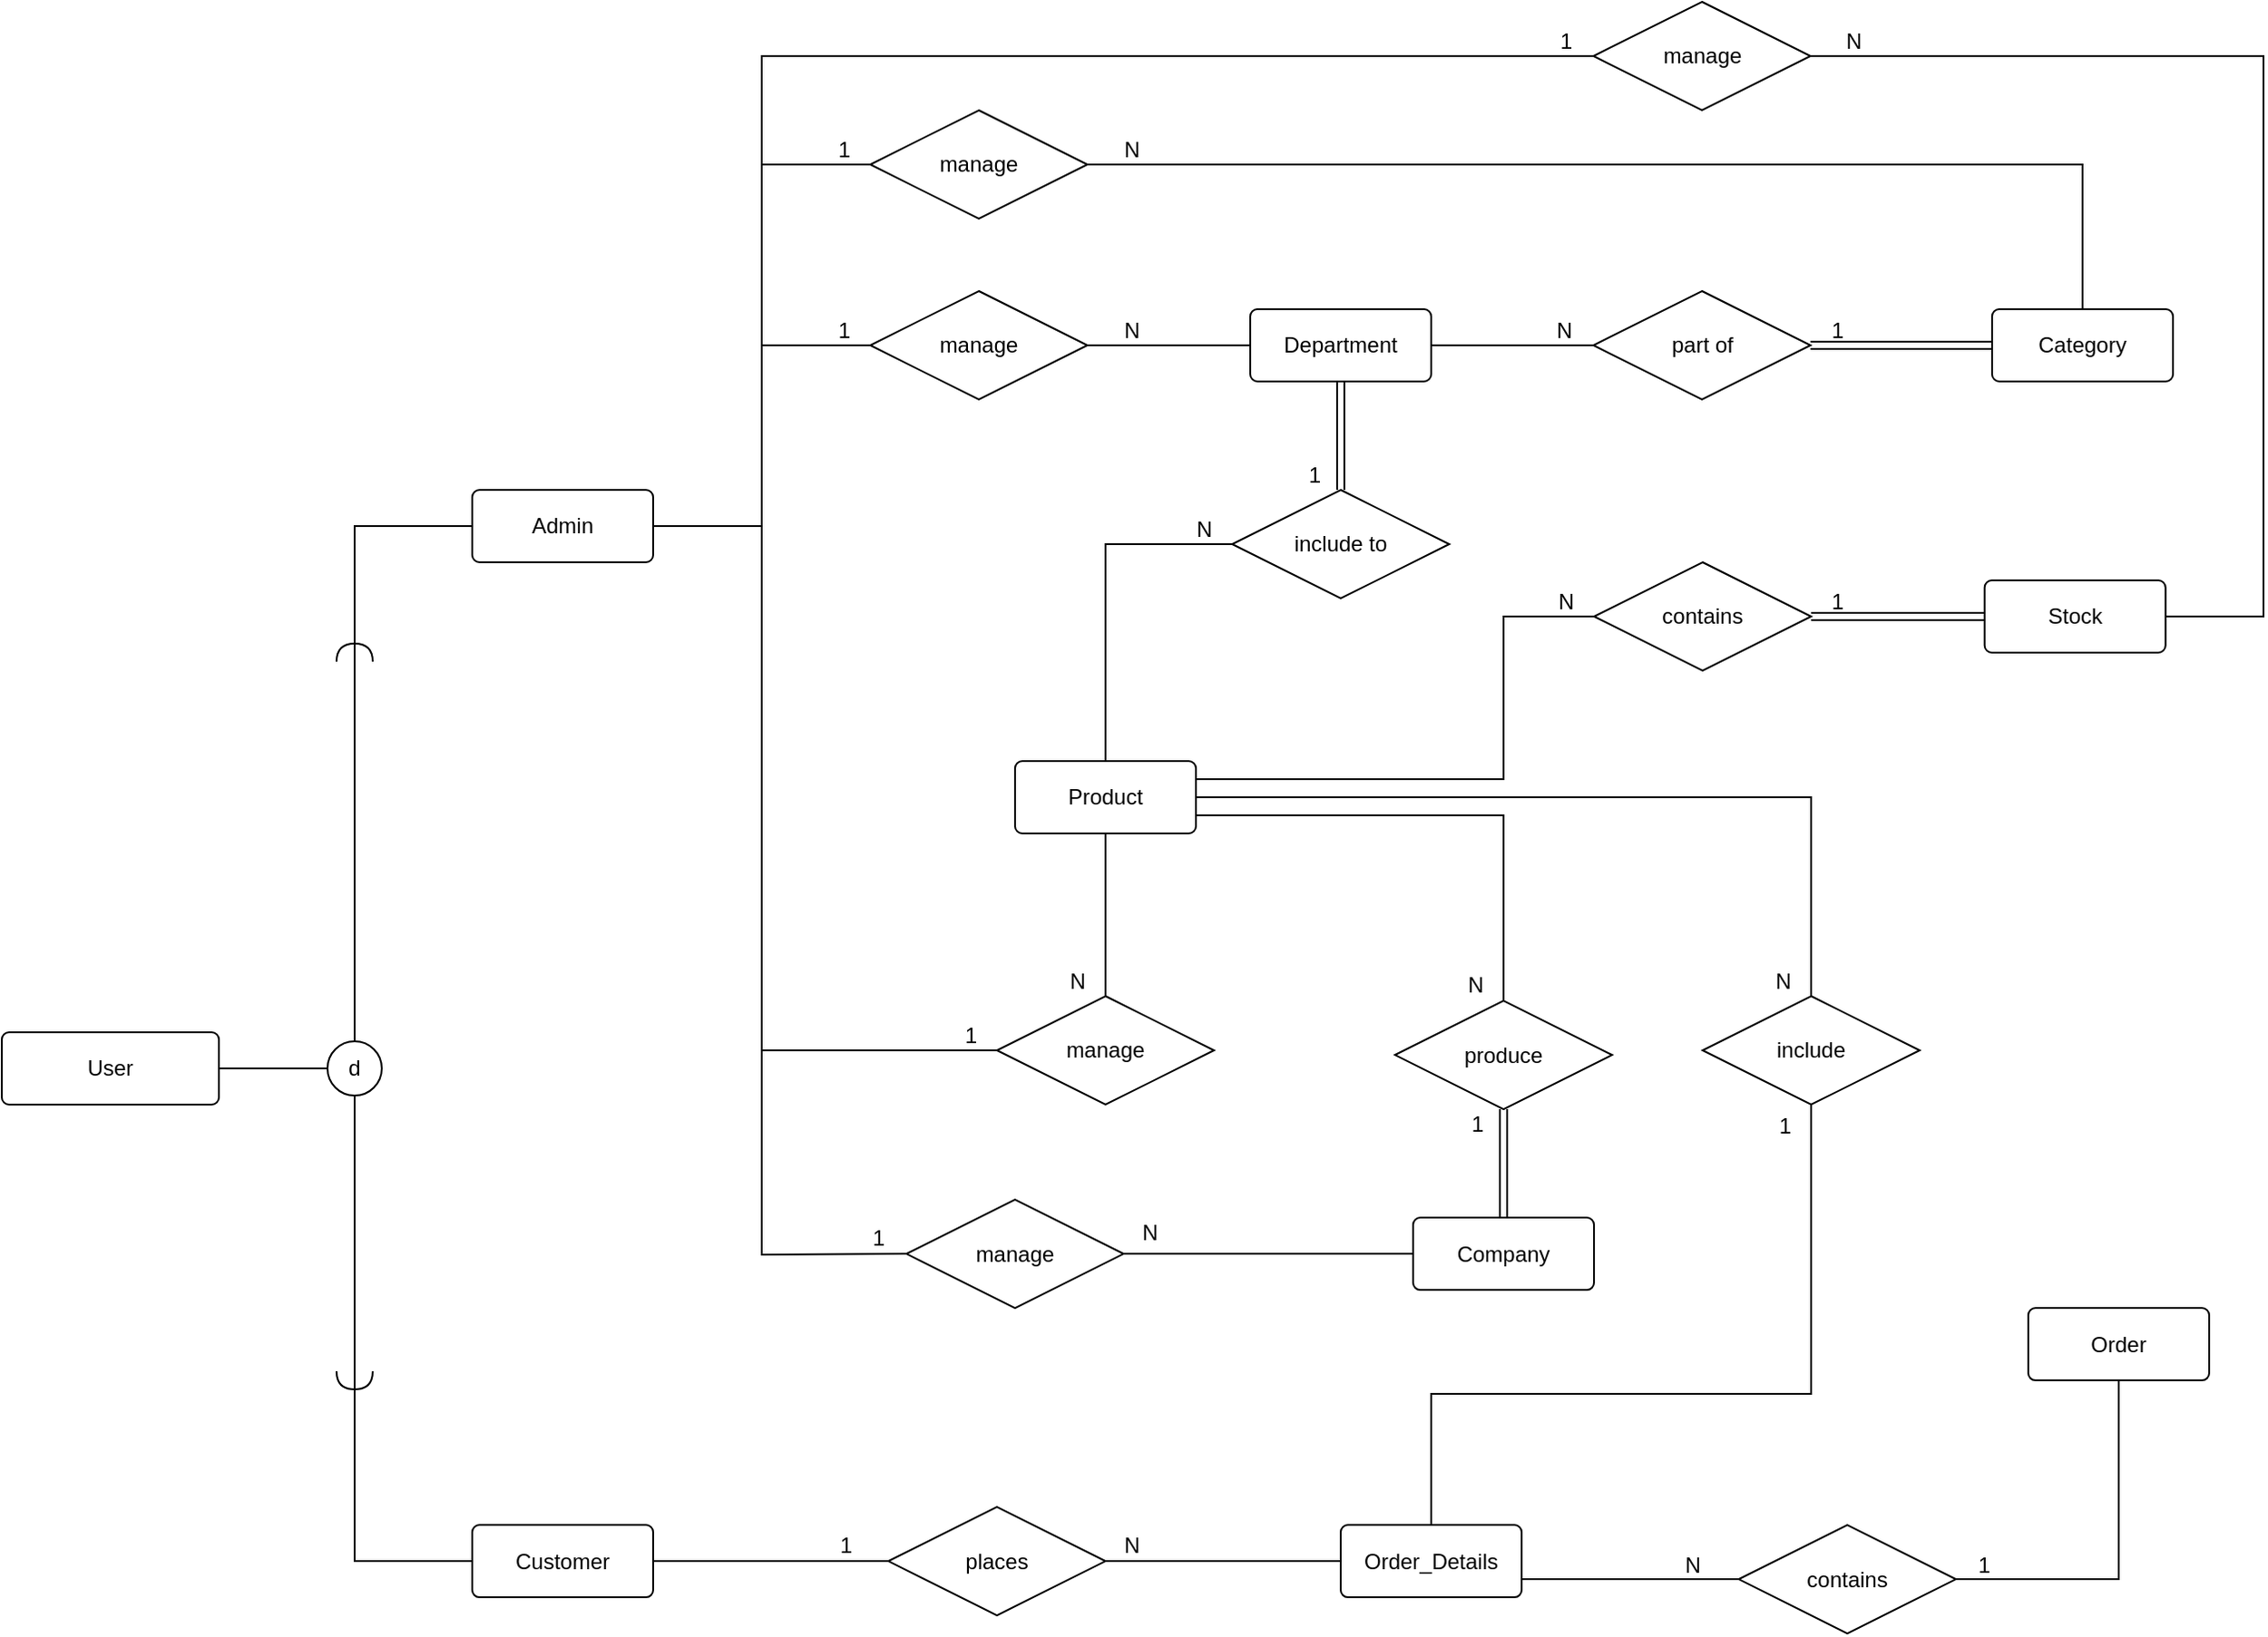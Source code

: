<mxfile version="27.0.2">
  <diagram id="R2lEEEUBdFMjLlhIrx00" name="Page-1">
    <mxGraphModel dx="1674" dy="685" grid="1" gridSize="10" guides="1" tooltips="1" connect="1" arrows="1" fold="1" page="0" pageScale="1" pageWidth="1169" pageHeight="827" math="0" shadow="0" extFonts="Permanent Marker^https://fonts.googleapis.com/css?family=Permanent+Marker">
      <root>
        <mxCell id="0" />
        <mxCell id="1" parent="0" />
        <mxCell id="Rzq_DDP6c-UKo2eca1ub-1" value="Product" style="rounded=1;arcSize=10;whiteSpace=wrap;html=1;align=center;" parent="1" vertex="1">
          <mxGeometry x="-560" y="150" width="100" height="40" as="geometry" />
        </mxCell>
        <mxCell id="Rzq_DDP6c-UKo2eca1ub-2" value="Customer" style="rounded=1;arcSize=10;whiteSpace=wrap;html=1;align=center;" parent="1" vertex="1">
          <mxGeometry x="-860" y="572.53" width="100" height="40" as="geometry" />
        </mxCell>
        <mxCell id="JLitpc6Swg50_wZY0hE7-1" value="Category" style="rounded=1;arcSize=10;whiteSpace=wrap;html=1;align=center;" parent="1" vertex="1">
          <mxGeometry x="-20" y="-100" width="100" height="40" as="geometry" />
        </mxCell>
        <mxCell id="JLitpc6Swg50_wZY0hE7-4" value="Order" style="rounded=1;arcSize=10;whiteSpace=wrap;html=1;align=center;" parent="1" vertex="1">
          <mxGeometry x="-3.553e-15" y="452.53" width="100" height="40" as="geometry" />
        </mxCell>
        <mxCell id="iqEW3S5Abbc1LRhvo96I-2" value="Admin" style="rounded=1;arcSize=10;whiteSpace=wrap;html=1;align=center;" parent="1" vertex="1">
          <mxGeometry x="-860" width="100" height="40" as="geometry" />
        </mxCell>
        <mxCell id="iqEW3S5Abbc1LRhvo96I-25" value="" style="endArrow=none;html=1;rounded=0;entryX=1;entryY=0.75;entryDx=0;entryDy=0;exitX=0;exitY=0.5;exitDx=0;exitDy=0;" parent="1" source="Us_oTw6PpuAewZGP5U6Y-123" target="Us_oTw6PpuAewZGP5U6Y-87" edge="1">
          <mxGeometry relative="1" as="geometry">
            <mxPoint x="-110" y="602.53" as="sourcePoint" />
            <mxPoint x="-170" y="612.53" as="targetPoint" />
          </mxGeometry>
        </mxCell>
        <mxCell id="iqEW3S5Abbc1LRhvo96I-31" value="manage" style="shape=rhombus;perimeter=rhombusPerimeter;whiteSpace=wrap;html=1;align=center;" parent="1" vertex="1">
          <mxGeometry x="-640" y="-110" width="120" height="60" as="geometry" />
        </mxCell>
        <mxCell id="iqEW3S5Abbc1LRhvo96I-39" value="" style="endArrow=none;html=1;rounded=0;exitX=1;exitY=0.5;exitDx=0;exitDy=0;entryX=0.5;entryY=1;entryDx=0;entryDy=0;" parent="1" source="Us_oTw6PpuAewZGP5U6Y-123" target="JLitpc6Swg50_wZY0hE7-4" edge="1">
          <mxGeometry relative="1" as="geometry">
            <mxPoint x="-50" y="632.53" as="sourcePoint" />
            <mxPoint x="-180" y="802.53" as="targetPoint" />
            <Array as="points">
              <mxPoint x="50" y="602.53" />
            </Array>
          </mxGeometry>
        </mxCell>
        <mxCell id="r9ePCEnkkcIJbyER_ltj-4" value="places" style="shape=rhombus;perimeter=rhombusPerimeter;whiteSpace=wrap;html=1;align=center;" parent="1" vertex="1">
          <mxGeometry x="-630" y="562.53" width="120" height="60" as="geometry" />
        </mxCell>
        <mxCell id="r9ePCEnkkcIJbyER_ltj-5" value="" style="endArrow=none;html=1;rounded=0;exitX=0;exitY=0.5;exitDx=0;exitDy=0;entryX=1;entryY=0.5;entryDx=0;entryDy=0;" parent="1" source="r9ePCEnkkcIJbyER_ltj-4" target="Rzq_DDP6c-UKo2eca1ub-2" edge="1">
          <mxGeometry relative="1" as="geometry">
            <mxPoint x="-10" y="462.53" as="sourcePoint" />
            <mxPoint x="120" y="462.53" as="targetPoint" />
          </mxGeometry>
        </mxCell>
        <mxCell id="r9ePCEnkkcIJbyER_ltj-6" value="1" style="resizable=0;html=1;whiteSpace=wrap;align=right;verticalAlign=bottom;" parent="r9ePCEnkkcIJbyER_ltj-5" connectable="0" vertex="1">
          <mxGeometry x="1" relative="1" as="geometry">
            <mxPoint x="111" as="offset" />
          </mxGeometry>
        </mxCell>
        <mxCell id="r9ePCEnkkcIJbyER_ltj-7" value="" style="endArrow=none;html=1;rounded=0;exitX=0;exitY=0.5;exitDx=0;exitDy=0;entryX=1;entryY=0.5;entryDx=0;entryDy=0;" parent="1" source="Us_oTw6PpuAewZGP5U6Y-87" target="r9ePCEnkkcIJbyER_ltj-4" edge="1">
          <mxGeometry relative="1" as="geometry">
            <mxPoint x="-220" y="592.53" as="sourcePoint" />
            <mxPoint x="-170" y="732.53" as="targetPoint" />
          </mxGeometry>
        </mxCell>
        <mxCell id="r9ePCEnkkcIJbyER_ltj-8" value="N" style="resizable=0;html=1;whiteSpace=wrap;align=right;verticalAlign=bottom;" parent="r9ePCEnkkcIJbyER_ltj-7" connectable="0" vertex="1">
          <mxGeometry x="1" relative="1" as="geometry">
            <mxPoint x="20" as="offset" />
          </mxGeometry>
        </mxCell>
        <mxCell id="Us_oTw6PpuAewZGP5U6Y-26" value="" style="edgeStyle=orthogonalEdgeStyle;rounded=0;orthogonalLoop=1;jettySize=auto;html=1;endArrow=none;startFill=0;" parent="1" source="Us_oTw6PpuAewZGP5U6Y-1" target="Us_oTw6PpuAewZGP5U6Y-25" edge="1">
          <mxGeometry relative="1" as="geometry" />
        </mxCell>
        <mxCell id="Us_oTw6PpuAewZGP5U6Y-1" value="User" style="rounded=1;arcSize=10;whiteSpace=wrap;html=1;align=center;" parent="1" vertex="1">
          <mxGeometry x="-1120" y="300" width="120" height="40" as="geometry" />
        </mxCell>
        <mxCell id="Us_oTw6PpuAewZGP5U6Y-25" value="d" style="ellipse;whiteSpace=wrap;html=1;rounded=1;arcSize=10;" parent="1" vertex="1">
          <mxGeometry x="-940" y="305" width="30" height="30" as="geometry" />
        </mxCell>
        <mxCell id="Us_oTw6PpuAewZGP5U6Y-42" value="" style="endArrow=none;html=1;rounded=0;exitX=0.5;exitY=1;exitDx=0;exitDy=0;entryX=1;entryY=0.5;entryDx=0;entryDy=0;entryPerimeter=0;" parent="1" source="Us_oTw6PpuAewZGP5U6Y-25" target="Us_oTw6PpuAewZGP5U6Y-40" edge="1">
          <mxGeometry relative="1" as="geometry">
            <mxPoint x="-910" y="520" as="sourcePoint" />
            <mxPoint x="-560" y="620" as="targetPoint" />
            <Array as="points" />
          </mxGeometry>
        </mxCell>
        <mxCell id="Us_oTw6PpuAewZGP5U6Y-41" value="" style="endArrow=none;html=1;rounded=0;exitX=1;exitY=0.5;exitDx=0;exitDy=0;entryX=0;entryY=0.5;entryDx=0;entryDy=0;exitPerimeter=0;" parent="1" source="Us_oTw6PpuAewZGP5U6Y-40" target="Rzq_DDP6c-UKo2eca1ub-2" edge="1">
          <mxGeometry relative="1" as="geometry">
            <mxPoint x="-1080" y="482.53" as="sourcePoint" />
            <mxPoint x="-920" y="482.53" as="targetPoint" />
            <Array as="points">
              <mxPoint x="-925" y="592.53" />
            </Array>
          </mxGeometry>
        </mxCell>
        <mxCell id="Us_oTw6PpuAewZGP5U6Y-40" value="" style="shape=requiredInterface;html=1;verticalLabelPosition=bottom;sketch=0;rotation=90;" parent="1" vertex="1">
          <mxGeometry x="-930" y="482.53" width="10" height="20" as="geometry" />
        </mxCell>
        <mxCell id="Us_oTw6PpuAewZGP5U6Y-46" value="Department" style="rounded=1;arcSize=10;whiteSpace=wrap;html=1;align=center;" parent="1" vertex="1">
          <mxGeometry x="-430" y="-100" width="100" height="40" as="geometry" />
        </mxCell>
        <mxCell id="Us_oTw6PpuAewZGP5U6Y-49" value="Company" style="rounded=1;arcSize=10;whiteSpace=wrap;html=1;align=center;" parent="1" vertex="1">
          <mxGeometry x="-340" y="402.53" width="100" height="40" as="geometry" />
        </mxCell>
        <mxCell id="Us_oTw6PpuAewZGP5U6Y-62" value="part of" style="shape=rhombus;perimeter=rhombusPerimeter;whiteSpace=wrap;html=1;align=center;" parent="1" vertex="1">
          <mxGeometry x="-240.33" y="-110" width="120" height="60" as="geometry" />
        </mxCell>
        <mxCell id="Us_oTw6PpuAewZGP5U6Y-68" value="" style="endArrow=none;html=1;rounded=0;exitX=1;exitY=0.5;exitDx=0;exitDy=0;entryX=0;entryY=0.5;entryDx=0;entryDy=0;" parent="1" source="Us_oTw6PpuAewZGP5U6Y-46" target="Us_oTw6PpuAewZGP5U6Y-62" edge="1">
          <mxGeometry relative="1" as="geometry">
            <mxPoint x="-250" y="-110" as="sourcePoint" />
            <mxPoint x="-90" y="-110" as="targetPoint" />
          </mxGeometry>
        </mxCell>
        <mxCell id="Us_oTw6PpuAewZGP5U6Y-69" value="N" style="resizable=0;html=1;whiteSpace=wrap;align=right;verticalAlign=bottom;" parent="Us_oTw6PpuAewZGP5U6Y-68" connectable="0" vertex="1">
          <mxGeometry x="1" relative="1" as="geometry">
            <mxPoint x="-10" as="offset" />
          </mxGeometry>
        </mxCell>
        <mxCell id="Us_oTw6PpuAewZGP5U6Y-74" value="include to" style="shape=rhombus;perimeter=rhombusPerimeter;whiteSpace=wrap;html=1;align=center;" parent="1" vertex="1">
          <mxGeometry x="-440.0" width="120" height="60" as="geometry" />
        </mxCell>
        <mxCell id="Us_oTw6PpuAewZGP5U6Y-75" value="" style="endArrow=none;html=1;rounded=0;exitX=0;exitY=0.5;exitDx=0;exitDy=0;entryX=0.5;entryY=0;entryDx=0;entryDy=0;" parent="1" source="Us_oTw6PpuAewZGP5U6Y-74" target="Rzq_DDP6c-UKo2eca1ub-1" edge="1">
          <mxGeometry relative="1" as="geometry">
            <mxPoint x="-220" y="60" as="sourcePoint" />
            <mxPoint x="-60" y="60" as="targetPoint" />
            <Array as="points">
              <mxPoint x="-510" y="30" />
            </Array>
          </mxGeometry>
        </mxCell>
        <mxCell id="Us_oTw6PpuAewZGP5U6Y-76" value="N" style="resizable=0;html=1;whiteSpace=wrap;align=right;verticalAlign=bottom;" parent="Us_oTw6PpuAewZGP5U6Y-75" connectable="0" vertex="1">
          <mxGeometry x="1" relative="1" as="geometry">
            <mxPoint x="60" y="-120" as="offset" />
          </mxGeometry>
        </mxCell>
        <mxCell id="Us_oTw6PpuAewZGP5U6Y-77" value="Stock" style="rounded=1;arcSize=10;whiteSpace=wrap;html=1;align=center;" parent="1" vertex="1">
          <mxGeometry x="-24.13" y="50" width="100" height="40" as="geometry" />
        </mxCell>
        <mxCell id="Us_oTw6PpuAewZGP5U6Y-82" value="" style="endArrow=none;html=1;rounded=0;exitX=1;exitY=0.25;exitDx=0;exitDy=0;entryX=0;entryY=0.5;entryDx=0;entryDy=0;" parent="1" source="Rzq_DDP6c-UKo2eca1ub-1" target="Us_oTw6PpuAewZGP5U6Y-84" edge="1">
          <mxGeometry relative="1" as="geometry">
            <mxPoint x="-140" y="200" as="sourcePoint" />
            <mxPoint x="100" y="170" as="targetPoint" />
            <Array as="points">
              <mxPoint x="-290" y="160" />
              <mxPoint x="-290" y="70" />
            </Array>
          </mxGeometry>
        </mxCell>
        <mxCell id="Us_oTw6PpuAewZGP5U6Y-83" value="N" style="resizable=0;html=1;whiteSpace=wrap;align=right;verticalAlign=bottom;" parent="Us_oTw6PpuAewZGP5U6Y-82" connectable="0" vertex="1">
          <mxGeometry x="1" relative="1" as="geometry">
            <mxPoint x="-10" as="offset" />
          </mxGeometry>
        </mxCell>
        <mxCell id="Us_oTw6PpuAewZGP5U6Y-84" value="contains" style="shape=rhombus;perimeter=rhombusPerimeter;whiteSpace=wrap;html=1;align=center;" parent="1" vertex="1">
          <mxGeometry x="-239.99" y="40" width="120" height="60" as="geometry" />
        </mxCell>
        <mxCell id="Us_oTw6PpuAewZGP5U6Y-34" value="" style="shape=requiredInterface;html=1;verticalLabelPosition=bottom;sketch=0;rotation=-90;" parent="1" vertex="1">
          <mxGeometry x="-930" y="80" width="10" height="20" as="geometry" />
        </mxCell>
        <mxCell id="Us_oTw6PpuAewZGP5U6Y-36" value="" style="endArrow=none;html=1;rounded=0;exitX=1;exitY=0.5;exitDx=0;exitDy=0;entryX=0;entryY=0.5;entryDx=0;entryDy=0;exitPerimeter=0;" parent="1" source="Us_oTw6PpuAewZGP5U6Y-34" target="iqEW3S5Abbc1LRhvo96I-2" edge="1">
          <mxGeometry relative="1" as="geometry">
            <mxPoint x="-1070" y="170" as="sourcePoint" />
            <mxPoint x="-910" y="170" as="targetPoint" />
            <Array as="points">
              <mxPoint x="-925" y="20" />
            </Array>
          </mxGeometry>
        </mxCell>
        <mxCell id="Us_oTw6PpuAewZGP5U6Y-37" value="" style="endArrow=none;html=1;rounded=0;exitX=0.5;exitY=0;exitDx=0;exitDy=0;entryX=1;entryY=0.5;entryDx=0;entryDy=0;entryPerimeter=0;" parent="1" source="Us_oTw6PpuAewZGP5U6Y-25" target="Us_oTw6PpuAewZGP5U6Y-34" edge="1">
          <mxGeometry relative="1" as="geometry">
            <mxPoint x="-940" y="370" as="sourcePoint" />
            <mxPoint x="-590" y="470" as="targetPoint" />
            <Array as="points" />
          </mxGeometry>
        </mxCell>
        <mxCell id="Us_oTw6PpuAewZGP5U6Y-87" value="Order_Details" style="rounded=1;arcSize=10;whiteSpace=wrap;html=1;align=center;" parent="1" vertex="1">
          <mxGeometry x="-380" y="572.53" width="100" height="40" as="geometry" />
        </mxCell>
        <mxCell id="Us_oTw6PpuAewZGP5U6Y-89" value="" style="endArrow=none;html=1;rounded=0;exitX=1;exitY=0.5;exitDx=0;exitDy=0;entryX=0;entryY=0.5;entryDx=0;entryDy=0;" parent="1" source="iqEW3S5Abbc1LRhvo96I-2" target="iqEW3S5Abbc1LRhvo96I-31" edge="1">
          <mxGeometry relative="1" as="geometry">
            <mxPoint x="-640" y="-70" as="sourcePoint" />
            <mxPoint x="-480" y="-70" as="targetPoint" />
            <Array as="points">
              <mxPoint x="-700" y="20" />
              <mxPoint x="-700" y="-80" />
            </Array>
          </mxGeometry>
        </mxCell>
        <mxCell id="Us_oTw6PpuAewZGP5U6Y-90" value="1" style="resizable=0;html=1;whiteSpace=wrap;align=right;verticalAlign=bottom;" parent="Us_oTw6PpuAewZGP5U6Y-89" connectable="0" vertex="1">
          <mxGeometry x="1" relative="1" as="geometry">
            <mxPoint x="-10" as="offset" />
          </mxGeometry>
        </mxCell>
        <mxCell id="Us_oTw6PpuAewZGP5U6Y-91" value="" style="endArrow=none;html=1;rounded=0;exitX=1;exitY=0.5;exitDx=0;exitDy=0;entryX=0;entryY=0.5;entryDx=0;entryDy=0;" parent="1" source="iqEW3S5Abbc1LRhvo96I-31" target="Us_oTw6PpuAewZGP5U6Y-46" edge="1">
          <mxGeometry relative="1" as="geometry">
            <mxPoint x="-640" y="-70" as="sourcePoint" />
            <mxPoint x="-480" y="-70" as="targetPoint" />
          </mxGeometry>
        </mxCell>
        <mxCell id="Us_oTw6PpuAewZGP5U6Y-92" value="N" style="resizable=0;html=1;whiteSpace=wrap;align=right;verticalAlign=bottom;" parent="Us_oTw6PpuAewZGP5U6Y-91" connectable="0" vertex="1">
          <mxGeometry x="1" relative="1" as="geometry">
            <mxPoint x="-60" as="offset" />
          </mxGeometry>
        </mxCell>
        <mxCell id="Us_oTw6PpuAewZGP5U6Y-93" value="" style="endArrow=none;html=1;rounded=0;exitX=1;exitY=0.5;exitDx=0;exitDy=0;entryX=0;entryY=0.5;entryDx=0;entryDy=0;" parent="1" source="iqEW3S5Abbc1LRhvo96I-2" target="Us_oTw6PpuAewZGP5U6Y-95" edge="1">
          <mxGeometry relative="1" as="geometry">
            <mxPoint x="-725" y="270" as="sourcePoint" />
            <mxPoint x="-480" y="180" as="targetPoint" />
            <Array as="points">
              <mxPoint x="-700" y="20" />
              <mxPoint x="-700" y="310" />
            </Array>
          </mxGeometry>
        </mxCell>
        <mxCell id="Us_oTw6PpuAewZGP5U6Y-94" value="1" style="resizable=0;html=1;whiteSpace=wrap;align=right;verticalAlign=bottom;" parent="Us_oTw6PpuAewZGP5U6Y-93" connectable="0" vertex="1">
          <mxGeometry x="1" relative="1" as="geometry">
            <mxPoint x="-10" as="offset" />
          </mxGeometry>
        </mxCell>
        <mxCell id="Us_oTw6PpuAewZGP5U6Y-95" value="manage" style="shape=rhombus;perimeter=rhombusPerimeter;whiteSpace=wrap;html=1;align=center;" parent="1" vertex="1">
          <mxGeometry x="-570" y="280" width="120" height="60" as="geometry" />
        </mxCell>
        <mxCell id="Us_oTw6PpuAewZGP5U6Y-96" value="" style="endArrow=none;html=1;rounded=0;exitX=0.5;exitY=0;exitDx=0;exitDy=0;entryX=0.5;entryY=1;entryDx=0;entryDy=0;" parent="1" source="Us_oTw6PpuAewZGP5U6Y-95" target="Rzq_DDP6c-UKo2eca1ub-1" edge="1">
          <mxGeometry relative="1" as="geometry">
            <mxPoint x="-644.67" y="240" as="sourcePoint" />
            <mxPoint x="-384.67" y="250.0" as="targetPoint" />
            <Array as="points" />
          </mxGeometry>
        </mxCell>
        <mxCell id="Us_oTw6PpuAewZGP5U6Y-97" value="N" style="resizable=0;html=1;whiteSpace=wrap;align=right;verticalAlign=bottom;" parent="Us_oTw6PpuAewZGP5U6Y-96" connectable="0" vertex="1">
          <mxGeometry x="1" relative="1" as="geometry">
            <mxPoint x="-10" y="90" as="offset" />
          </mxGeometry>
        </mxCell>
        <mxCell id="Us_oTw6PpuAewZGP5U6Y-98" value="" style="endArrow=none;html=1;rounded=0;exitX=1;exitY=0.5;exitDx=0;exitDy=0;entryX=0;entryY=0.5;entryDx=0;entryDy=0;" parent="1" source="iqEW3S5Abbc1LRhvo96I-2" target="Us_oTw6PpuAewZGP5U6Y-100" edge="1">
          <mxGeometry relative="1" as="geometry">
            <mxPoint x="-760" y="20" as="sourcePoint" />
            <mxPoint x="-470" y="380" as="targetPoint" />
            <Array as="points">
              <mxPoint x="-700" y="20" />
              <mxPoint x="-700" y="423" />
            </Array>
          </mxGeometry>
        </mxCell>
        <mxCell id="Us_oTw6PpuAewZGP5U6Y-99" value="1" style="resizable=0;html=1;whiteSpace=wrap;align=right;verticalAlign=bottom;" parent="Us_oTw6PpuAewZGP5U6Y-98" connectable="0" vertex="1">
          <mxGeometry x="1" relative="1" as="geometry">
            <mxPoint x="-10" as="offset" />
          </mxGeometry>
        </mxCell>
        <mxCell id="Us_oTw6PpuAewZGP5U6Y-100" value="manage" style="shape=rhombus;perimeter=rhombusPerimeter;whiteSpace=wrap;html=1;align=center;" parent="1" vertex="1">
          <mxGeometry x="-620" y="392.53" width="120" height="60" as="geometry" />
        </mxCell>
        <mxCell id="Us_oTw6PpuAewZGP5U6Y-101" value="" style="endArrow=none;html=1;rounded=0;exitX=1;exitY=0.5;exitDx=0;exitDy=0;entryX=0;entryY=0.5;entryDx=0;entryDy=0;" parent="1" source="Us_oTw6PpuAewZGP5U6Y-100" target="Us_oTw6PpuAewZGP5U6Y-49" edge="1">
          <mxGeometry relative="1" as="geometry">
            <mxPoint x="-625.33" y="430" as="sourcePoint" />
            <mxPoint x="-370.0" y="420" as="targetPoint" />
          </mxGeometry>
        </mxCell>
        <mxCell id="Us_oTw6PpuAewZGP5U6Y-102" value="N" style="resizable=0;html=1;whiteSpace=wrap;align=right;verticalAlign=bottom;" parent="Us_oTw6PpuAewZGP5U6Y-101" connectable="0" vertex="1">
          <mxGeometry x="1" relative="1" as="geometry">
            <mxPoint x="-140" y="-3" as="offset" />
          </mxGeometry>
        </mxCell>
        <mxCell id="Us_oTw6PpuAewZGP5U6Y-103" value="produce" style="shape=rhombus;perimeter=rhombusPerimeter;whiteSpace=wrap;html=1;align=center;" parent="1" vertex="1">
          <mxGeometry x="-350" y="282.53" width="120" height="60" as="geometry" />
        </mxCell>
        <mxCell id="Us_oTw6PpuAewZGP5U6Y-104" value="" style="endArrow=none;html=1;rounded=0;exitX=1;exitY=0.75;exitDx=0;exitDy=0;entryX=0.5;entryY=0;entryDx=0;entryDy=0;" parent="1" source="Rzq_DDP6c-UKo2eca1ub-1" target="Us_oTw6PpuAewZGP5U6Y-103" edge="1">
          <mxGeometry relative="1" as="geometry">
            <mxPoint x="-360" y="270" as="sourcePoint" />
            <mxPoint x="-250" y="270" as="targetPoint" />
            <Array as="points">
              <mxPoint x="-290" y="180" />
            </Array>
          </mxGeometry>
        </mxCell>
        <mxCell id="Us_oTw6PpuAewZGP5U6Y-105" value="N" style="resizable=0;html=1;whiteSpace=wrap;align=right;verticalAlign=bottom;" parent="Us_oTw6PpuAewZGP5U6Y-104" connectable="0" vertex="1">
          <mxGeometry x="1" relative="1" as="geometry">
            <mxPoint x="-10" as="offset" />
          </mxGeometry>
        </mxCell>
        <mxCell id="Us_oTw6PpuAewZGP5U6Y-108" value="" style="endArrow=none;html=1;rounded=0;entryX=1;entryY=0.5;entryDx=0;entryDy=0;exitX=0.5;exitY=0;exitDx=0;exitDy=0;" parent="1" source="Us_oTw6PpuAewZGP5U6Y-110" target="Rzq_DDP6c-UKo2eca1ub-1" edge="1">
          <mxGeometry relative="1" as="geometry">
            <mxPoint x="45" y="360" as="sourcePoint" />
            <mxPoint x="-350.0" y="200" as="targetPoint" />
            <Array as="points">
              <mxPoint x="-120" y="170" />
            </Array>
          </mxGeometry>
        </mxCell>
        <mxCell id="Us_oTw6PpuAewZGP5U6Y-109" value="1" style="resizable=0;html=1;whiteSpace=wrap;align=right;verticalAlign=bottom;" parent="Us_oTw6PpuAewZGP5U6Y-108" connectable="0" vertex="1">
          <mxGeometry x="1" relative="1" as="geometry">
            <mxPoint x="330" y="190" as="offset" />
          </mxGeometry>
        </mxCell>
        <mxCell id="Us_oTw6PpuAewZGP5U6Y-124" value="1" style="resizable=0;html=1;whiteSpace=wrap;align=right;verticalAlign=bottom;" parent="Us_oTw6PpuAewZGP5U6Y-108" connectable="0" vertex="1">
          <mxGeometry x="1" relative="1" as="geometry">
            <mxPoint x="440" y="433" as="offset" />
          </mxGeometry>
        </mxCell>
        <mxCell id="Us_oTw6PpuAewZGP5U6Y-125" value="N" style="resizable=0;html=1;whiteSpace=wrap;align=right;verticalAlign=bottom;" parent="Us_oTw6PpuAewZGP5U6Y-108" connectable="0" vertex="1">
          <mxGeometry x="1" relative="1" as="geometry">
            <mxPoint x="280" y="433" as="offset" />
          </mxGeometry>
        </mxCell>
        <mxCell id="Us_oTw6PpuAewZGP5U6Y-110" value="include" style="shape=rhombus;perimeter=rhombusPerimeter;whiteSpace=wrap;html=1;align=center;" parent="1" vertex="1">
          <mxGeometry x="-180" y="280" width="120" height="60" as="geometry" />
        </mxCell>
        <mxCell id="Us_oTw6PpuAewZGP5U6Y-111" value="" style="endArrow=none;html=1;rounded=0;exitX=0.5;exitY=0;exitDx=0;exitDy=0;entryX=0.5;entryY=1;entryDx=0;entryDy=0;" parent="1" source="Us_oTw6PpuAewZGP5U6Y-87" target="Us_oTw6PpuAewZGP5U6Y-110" edge="1">
          <mxGeometry relative="1" as="geometry">
            <mxPoint x="130" y="650" as="sourcePoint" />
            <mxPoint x="-80" y="650" as="targetPoint" />
            <Array as="points">
              <mxPoint x="-330" y="500" />
              <mxPoint x="-120" y="500" />
            </Array>
          </mxGeometry>
        </mxCell>
        <mxCell id="Us_oTw6PpuAewZGP5U6Y-112" value="N" style="resizable=0;html=1;whiteSpace=wrap;align=right;verticalAlign=bottom;" parent="Us_oTw6PpuAewZGP5U6Y-111" connectable="0" vertex="1">
          <mxGeometry x="1" relative="1" as="geometry">
            <mxPoint x="-10" y="-60" as="offset" />
          </mxGeometry>
        </mxCell>
        <mxCell id="Us_oTw6PpuAewZGP5U6Y-113" value="" style="endArrow=none;html=1;rounded=0;exitX=1;exitY=0.5;exitDx=0;exitDy=0;entryX=0;entryY=0.5;entryDx=0;entryDy=0;" parent="1" source="iqEW3S5Abbc1LRhvo96I-2" target="Us_oTw6PpuAewZGP5U6Y-115" edge="1">
          <mxGeometry relative="1" as="geometry">
            <mxPoint x="-820" y="-130" as="sourcePoint" />
            <mxPoint x="-480" y="-220" as="targetPoint" />
            <Array as="points">
              <mxPoint x="-700" y="20" />
              <mxPoint x="-700" y="-180" />
            </Array>
          </mxGeometry>
        </mxCell>
        <mxCell id="Us_oTw6PpuAewZGP5U6Y-114" value="1" style="resizable=0;html=1;whiteSpace=wrap;align=right;verticalAlign=bottom;" parent="Us_oTw6PpuAewZGP5U6Y-113" connectable="0" vertex="1">
          <mxGeometry x="1" relative="1" as="geometry">
            <mxPoint x="-10" as="offset" />
          </mxGeometry>
        </mxCell>
        <mxCell id="Us_oTw6PpuAewZGP5U6Y-115" value="manage" style="shape=rhombus;perimeter=rhombusPerimeter;whiteSpace=wrap;html=1;align=center;" parent="1" vertex="1">
          <mxGeometry x="-640" y="-210" width="120" height="60" as="geometry" />
        </mxCell>
        <mxCell id="Us_oTw6PpuAewZGP5U6Y-116" value="" style="endArrow=none;html=1;rounded=0;exitX=1;exitY=0.5;exitDx=0;exitDy=0;entryX=0.5;entryY=0;entryDx=0;entryDy=0;" parent="1" source="Us_oTw6PpuAewZGP5U6Y-115" target="JLitpc6Swg50_wZY0hE7-1" edge="1">
          <mxGeometry relative="1" as="geometry">
            <mxPoint x="-640" y="-220" as="sourcePoint" />
            <mxPoint x="-430" y="-230" as="targetPoint" />
            <Array as="points">
              <mxPoint x="30" y="-180" />
            </Array>
          </mxGeometry>
        </mxCell>
        <mxCell id="Us_oTw6PpuAewZGP5U6Y-117" value="N" style="resizable=0;html=1;whiteSpace=wrap;align=right;verticalAlign=bottom;" parent="Us_oTw6PpuAewZGP5U6Y-116" connectable="0" vertex="1">
          <mxGeometry x="1" relative="1" as="geometry">
            <mxPoint x="-520" y="-80" as="offset" />
          </mxGeometry>
        </mxCell>
        <mxCell id="Us_oTw6PpuAewZGP5U6Y-118" value="" style="endArrow=none;html=1;rounded=0;exitX=1;exitY=0.5;exitDx=0;exitDy=0;entryX=0;entryY=0.5;entryDx=0;entryDy=0;" parent="1" source="iqEW3S5Abbc1LRhvo96I-2" target="Us_oTw6PpuAewZGP5U6Y-120" edge="1">
          <mxGeometry relative="1" as="geometry">
            <mxPoint x="-780" y="-40" as="sourcePoint" />
            <mxPoint x="-480" y="-280" as="targetPoint" />
            <Array as="points">
              <mxPoint x="-700" y="20" />
              <mxPoint x="-700" y="-240" />
            </Array>
          </mxGeometry>
        </mxCell>
        <mxCell id="Us_oTw6PpuAewZGP5U6Y-119" value="1" style="resizable=0;html=1;whiteSpace=wrap;align=right;verticalAlign=bottom;" parent="Us_oTw6PpuAewZGP5U6Y-118" connectable="0" vertex="1">
          <mxGeometry x="1" relative="1" as="geometry">
            <mxPoint x="-10" as="offset" />
          </mxGeometry>
        </mxCell>
        <mxCell id="Us_oTw6PpuAewZGP5U6Y-120" value="manage" style="shape=rhombus;perimeter=rhombusPerimeter;whiteSpace=wrap;html=1;align=center;" parent="1" vertex="1">
          <mxGeometry x="-240.33" y="-270" width="120" height="60" as="geometry" />
        </mxCell>
        <mxCell id="Us_oTw6PpuAewZGP5U6Y-121" value="" style="endArrow=none;html=1;rounded=0;exitX=1;exitY=0.5;exitDx=0;exitDy=0;entryX=1;entryY=0.5;entryDx=0;entryDy=0;" parent="1" source="Us_oTw6PpuAewZGP5U6Y-120" target="Us_oTw6PpuAewZGP5U6Y-77" edge="1">
          <mxGeometry relative="1" as="geometry">
            <mxPoint x="-640" y="-280" as="sourcePoint" />
            <mxPoint x="260" y="-20" as="targetPoint" />
            <Array as="points">
              <mxPoint x="130" y="-240" />
              <mxPoint x="130" y="70" />
            </Array>
          </mxGeometry>
        </mxCell>
        <mxCell id="Us_oTw6PpuAewZGP5U6Y-122" value="N" style="resizable=0;html=1;whiteSpace=wrap;align=right;verticalAlign=bottom;" parent="Us_oTw6PpuAewZGP5U6Y-121" connectable="0" vertex="1">
          <mxGeometry x="1" relative="1" as="geometry">
            <mxPoint x="-166" y="-310" as="offset" />
          </mxGeometry>
        </mxCell>
        <mxCell id="Us_oTw6PpuAewZGP5U6Y-123" value="contains" style="shape=rhombus;perimeter=rhombusPerimeter;whiteSpace=wrap;html=1;align=center;" parent="1" vertex="1">
          <mxGeometry x="-160" y="572.53" width="120" height="60" as="geometry" />
        </mxCell>
        <mxCell id="hGNxiNg9SuF0ZO2_jyJf-1" value="" style="shape=link;html=1;rounded=0;entryX=1;entryY=0.5;entryDx=0;entryDy=0;exitX=0;exitY=0.5;exitDx=0;exitDy=0;" edge="1" parent="1" source="JLitpc6Swg50_wZY0hE7-1" target="Us_oTw6PpuAewZGP5U6Y-62">
          <mxGeometry relative="1" as="geometry">
            <mxPoint x="-190" y="-50" as="sourcePoint" />
            <mxPoint x="-30" y="-50" as="targetPoint" />
          </mxGeometry>
        </mxCell>
        <mxCell id="hGNxiNg9SuF0ZO2_jyJf-2" value="1" style="resizable=0;html=1;whiteSpace=wrap;align=right;verticalAlign=bottom;" connectable="0" vertex="1" parent="hGNxiNg9SuF0ZO2_jyJf-1">
          <mxGeometry x="1" relative="1" as="geometry">
            <mxPoint x="20" as="offset" />
          </mxGeometry>
        </mxCell>
        <mxCell id="hGNxiNg9SuF0ZO2_jyJf-3" value="" style="shape=link;html=1;rounded=0;entryX=1;entryY=0.5;entryDx=0;entryDy=0;exitX=0;exitY=0.5;exitDx=0;exitDy=0;" edge="1" parent="1" source="Us_oTw6PpuAewZGP5U6Y-77" target="Us_oTw6PpuAewZGP5U6Y-84">
          <mxGeometry relative="1" as="geometry">
            <mxPoint x="-30" y="29.67" as="sourcePoint" />
            <mxPoint x="-130" y="29.67" as="targetPoint" />
          </mxGeometry>
        </mxCell>
        <mxCell id="hGNxiNg9SuF0ZO2_jyJf-4" value="1" style="resizable=0;html=1;whiteSpace=wrap;align=right;verticalAlign=bottom;" connectable="0" vertex="1" parent="hGNxiNg9SuF0ZO2_jyJf-3">
          <mxGeometry x="1" relative="1" as="geometry">
            <mxPoint x="20" as="offset" />
          </mxGeometry>
        </mxCell>
        <mxCell id="hGNxiNg9SuF0ZO2_jyJf-5" value="" style="shape=link;html=1;rounded=0;entryX=0.5;entryY=0;entryDx=0;entryDy=0;exitX=0.5;exitY=1;exitDx=0;exitDy=0;" edge="1" parent="1" source="Us_oTw6PpuAewZGP5U6Y-46" target="Us_oTw6PpuAewZGP5U6Y-74">
          <mxGeometry relative="1" as="geometry">
            <mxPoint x="-234" y="-20" as="sourcePoint" />
            <mxPoint x="-330" y="-20" as="targetPoint" />
          </mxGeometry>
        </mxCell>
        <mxCell id="hGNxiNg9SuF0ZO2_jyJf-6" value="1" style="resizable=0;html=1;whiteSpace=wrap;align=right;verticalAlign=bottom;" connectable="0" vertex="1" parent="hGNxiNg9SuF0ZO2_jyJf-5">
          <mxGeometry x="1" relative="1" as="geometry">
            <mxPoint x="-10" as="offset" />
          </mxGeometry>
        </mxCell>
        <mxCell id="hGNxiNg9SuF0ZO2_jyJf-7" value="" style="shape=link;html=1;rounded=0;entryX=0.5;entryY=1;entryDx=0;entryDy=0;exitX=0.5;exitY=0;exitDx=0;exitDy=0;" edge="1" parent="1" source="Us_oTw6PpuAewZGP5U6Y-49" target="Us_oTw6PpuAewZGP5U6Y-103">
          <mxGeometry relative="1" as="geometry">
            <mxPoint x="-174" y="370" as="sourcePoint" />
            <mxPoint x="-270" y="370" as="targetPoint" />
          </mxGeometry>
        </mxCell>
        <mxCell id="hGNxiNg9SuF0ZO2_jyJf-8" value="1" style="resizable=0;html=1;whiteSpace=wrap;align=right;verticalAlign=bottom;" connectable="0" vertex="1" parent="hGNxiNg9SuF0ZO2_jyJf-7">
          <mxGeometry x="1" relative="1" as="geometry">
            <mxPoint x="-10" y="17" as="offset" />
          </mxGeometry>
        </mxCell>
      </root>
    </mxGraphModel>
  </diagram>
</mxfile>
